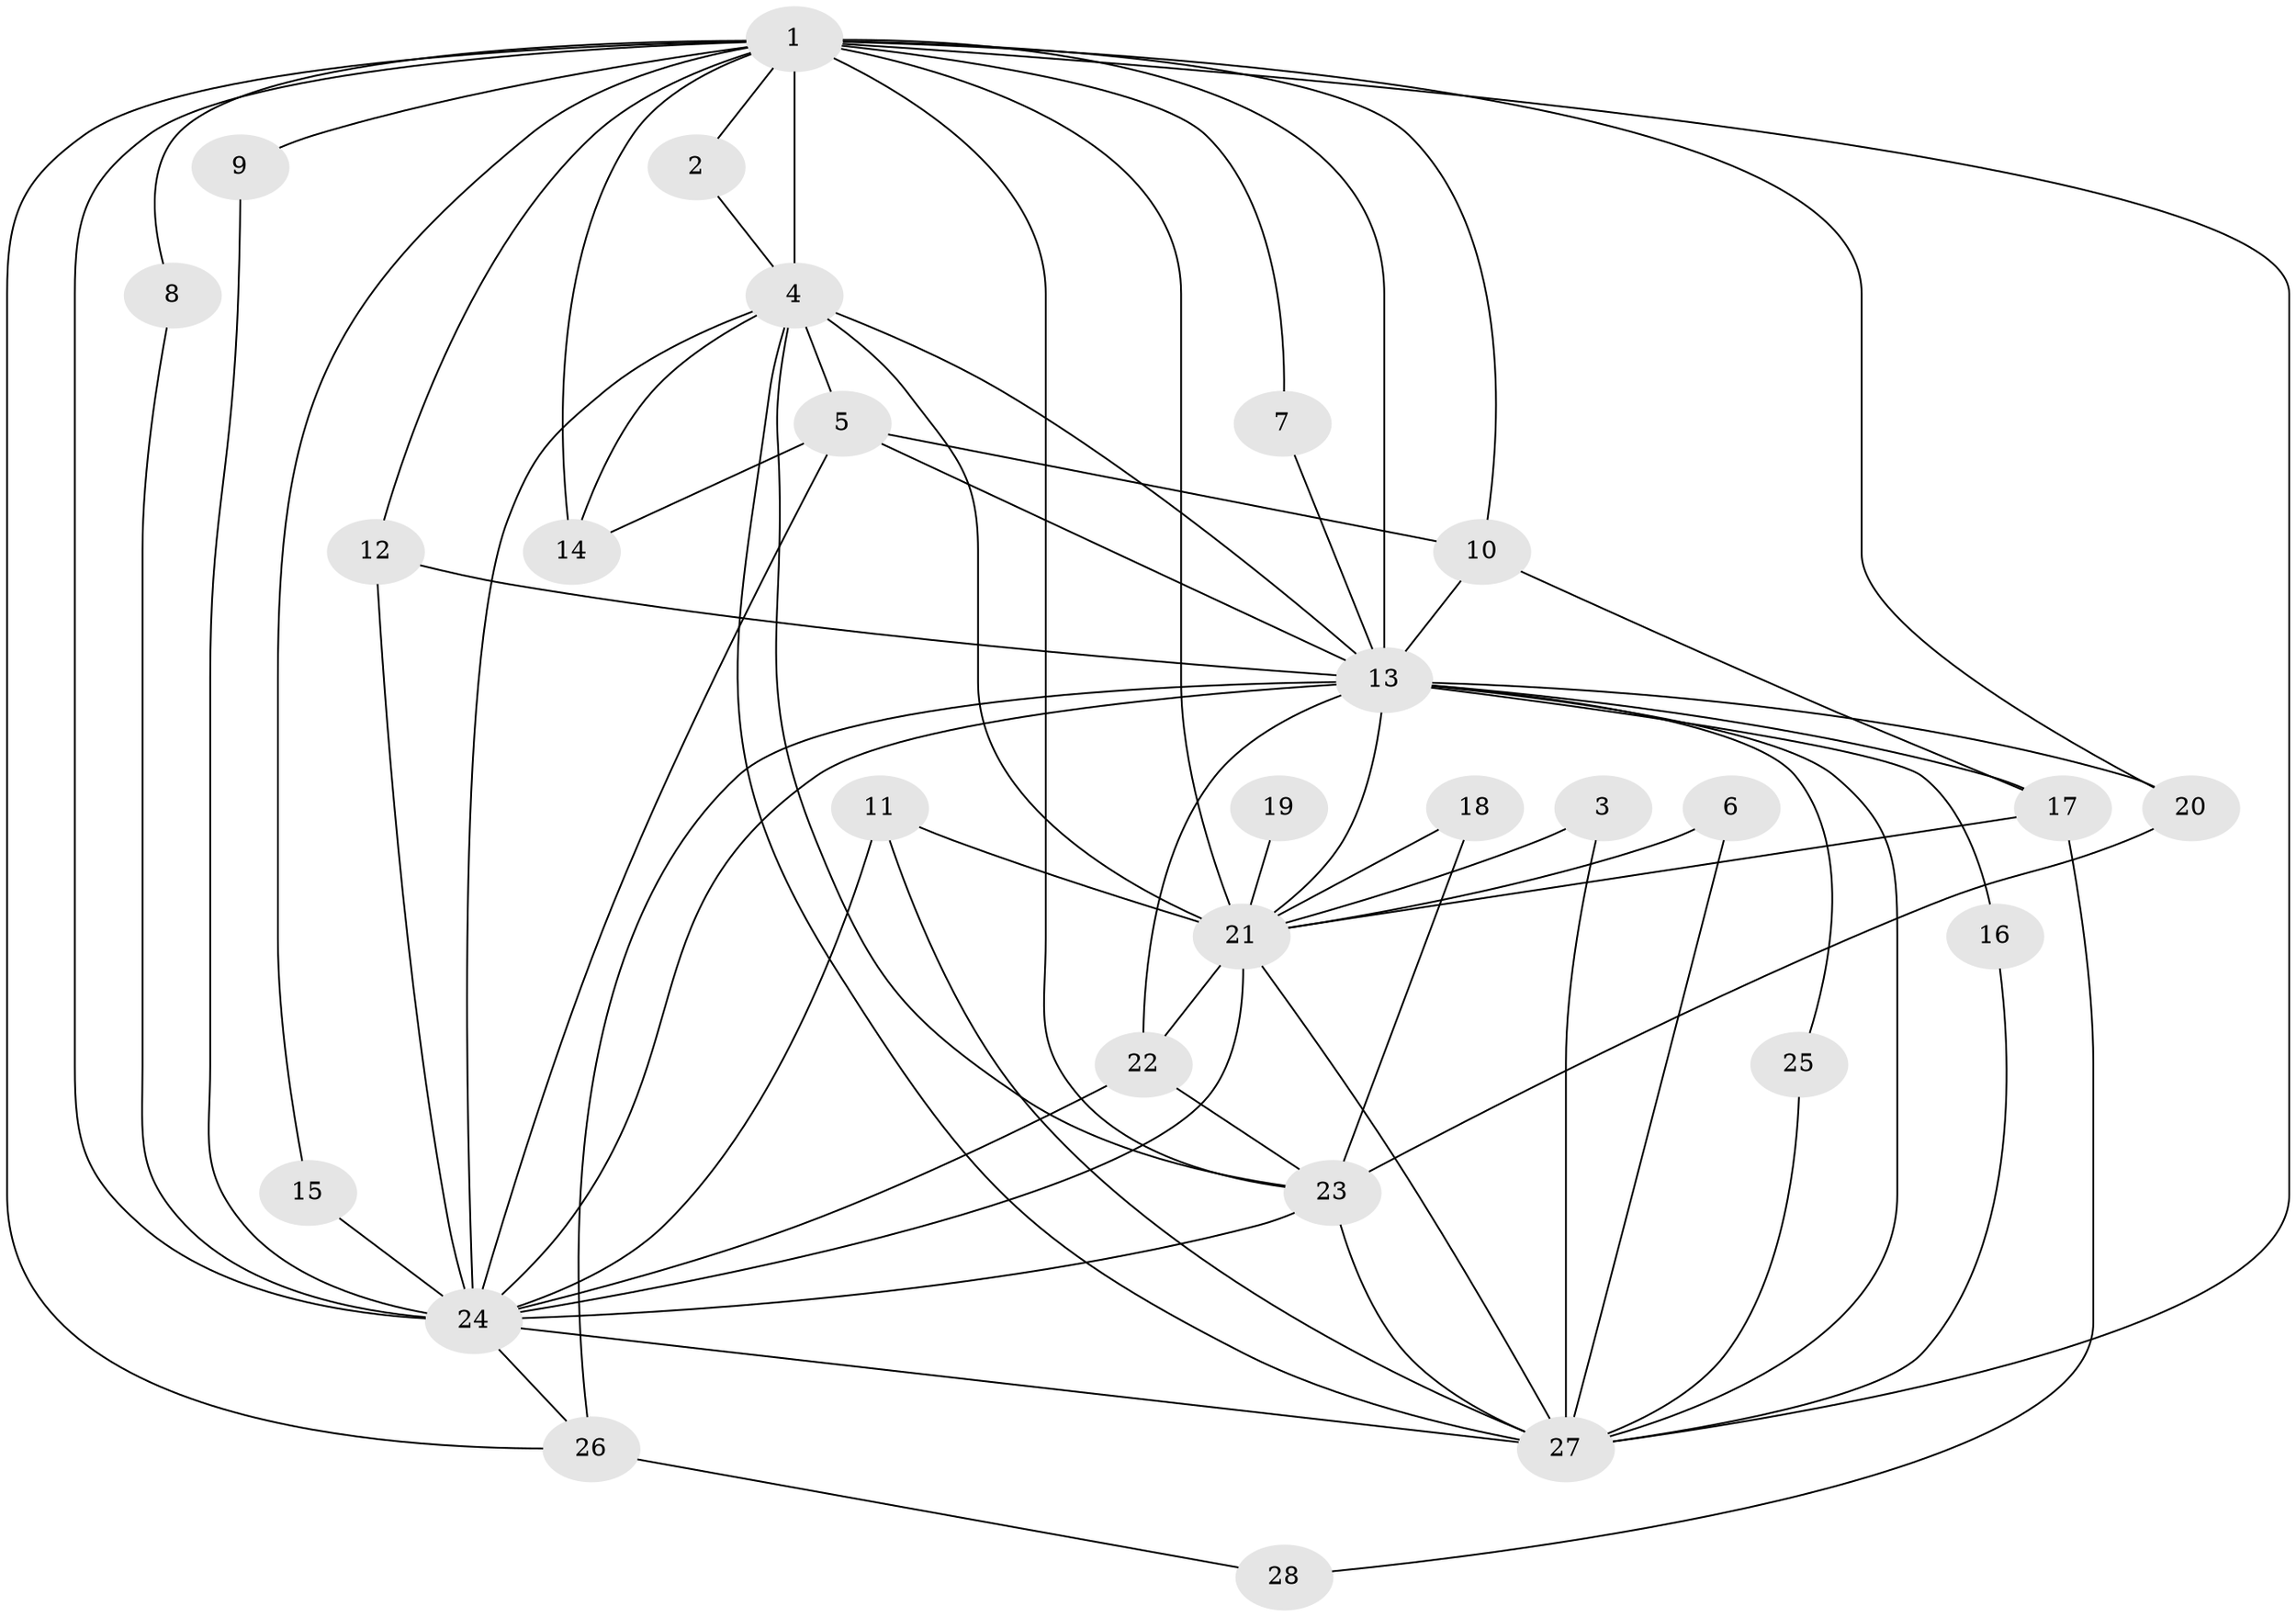 // original degree distribution, {13: 0.01818181818181818, 11: 0.03636363636363636, 15: 0.05454545454545454, 22: 0.01818181818181818, 17: 0.01818181818181818, 14: 0.01818181818181818, 20: 0.01818181818181818, 4: 0.07272727272727272, 2: 0.4727272727272727, 3: 0.2545454545454545, 7: 0.01818181818181818}
// Generated by graph-tools (version 1.1) at 2025/25/03/09/25 03:25:44]
// undirected, 28 vertices, 70 edges
graph export_dot {
graph [start="1"]
  node [color=gray90,style=filled];
  1;
  2;
  3;
  4;
  5;
  6;
  7;
  8;
  9;
  10;
  11;
  12;
  13;
  14;
  15;
  16;
  17;
  18;
  19;
  20;
  21;
  22;
  23;
  24;
  25;
  26;
  27;
  28;
  1 -- 2 [weight=1.0];
  1 -- 4 [weight=5.0];
  1 -- 7 [weight=1.0];
  1 -- 8 [weight=1.0];
  1 -- 9 [weight=2.0];
  1 -- 10 [weight=1.0];
  1 -- 12 [weight=1.0];
  1 -- 13 [weight=4.0];
  1 -- 14 [weight=1.0];
  1 -- 15 [weight=1.0];
  1 -- 20 [weight=1.0];
  1 -- 21 [weight=4.0];
  1 -- 23 [weight=2.0];
  1 -- 24 [weight=8.0];
  1 -- 26 [weight=1.0];
  1 -- 27 [weight=4.0];
  2 -- 4 [weight=1.0];
  3 -- 21 [weight=1.0];
  3 -- 27 [weight=1.0];
  4 -- 5 [weight=1.0];
  4 -- 13 [weight=1.0];
  4 -- 14 [weight=1.0];
  4 -- 21 [weight=1.0];
  4 -- 23 [weight=1.0];
  4 -- 24 [weight=2.0];
  4 -- 27 [weight=1.0];
  5 -- 10 [weight=1.0];
  5 -- 13 [weight=1.0];
  5 -- 14 [weight=1.0];
  5 -- 24 [weight=1.0];
  6 -- 21 [weight=1.0];
  6 -- 27 [weight=1.0];
  7 -- 13 [weight=1.0];
  8 -- 24 [weight=1.0];
  9 -- 24 [weight=1.0];
  10 -- 13 [weight=1.0];
  10 -- 17 [weight=1.0];
  11 -- 21 [weight=1.0];
  11 -- 24 [weight=2.0];
  11 -- 27 [weight=1.0];
  12 -- 13 [weight=1.0];
  12 -- 24 [weight=1.0];
  13 -- 16 [weight=1.0];
  13 -- 17 [weight=1.0];
  13 -- 20 [weight=1.0];
  13 -- 21 [weight=1.0];
  13 -- 22 [weight=1.0];
  13 -- 24 [weight=2.0];
  13 -- 25 [weight=1.0];
  13 -- 26 [weight=1.0];
  13 -- 27 [weight=1.0];
  15 -- 24 [weight=3.0];
  16 -- 27 [weight=1.0];
  17 -- 21 [weight=1.0];
  17 -- 28 [weight=1.0];
  18 -- 21 [weight=1.0];
  18 -- 23 [weight=1.0];
  19 -- 21 [weight=1.0];
  20 -- 23 [weight=1.0];
  21 -- 22 [weight=1.0];
  21 -- 24 [weight=3.0];
  21 -- 27 [weight=3.0];
  22 -- 23 [weight=1.0];
  22 -- 24 [weight=1.0];
  23 -- 24 [weight=1.0];
  23 -- 27 [weight=1.0];
  24 -- 26 [weight=1.0];
  24 -- 27 [weight=2.0];
  25 -- 27 [weight=1.0];
  26 -- 28 [weight=1.0];
}
